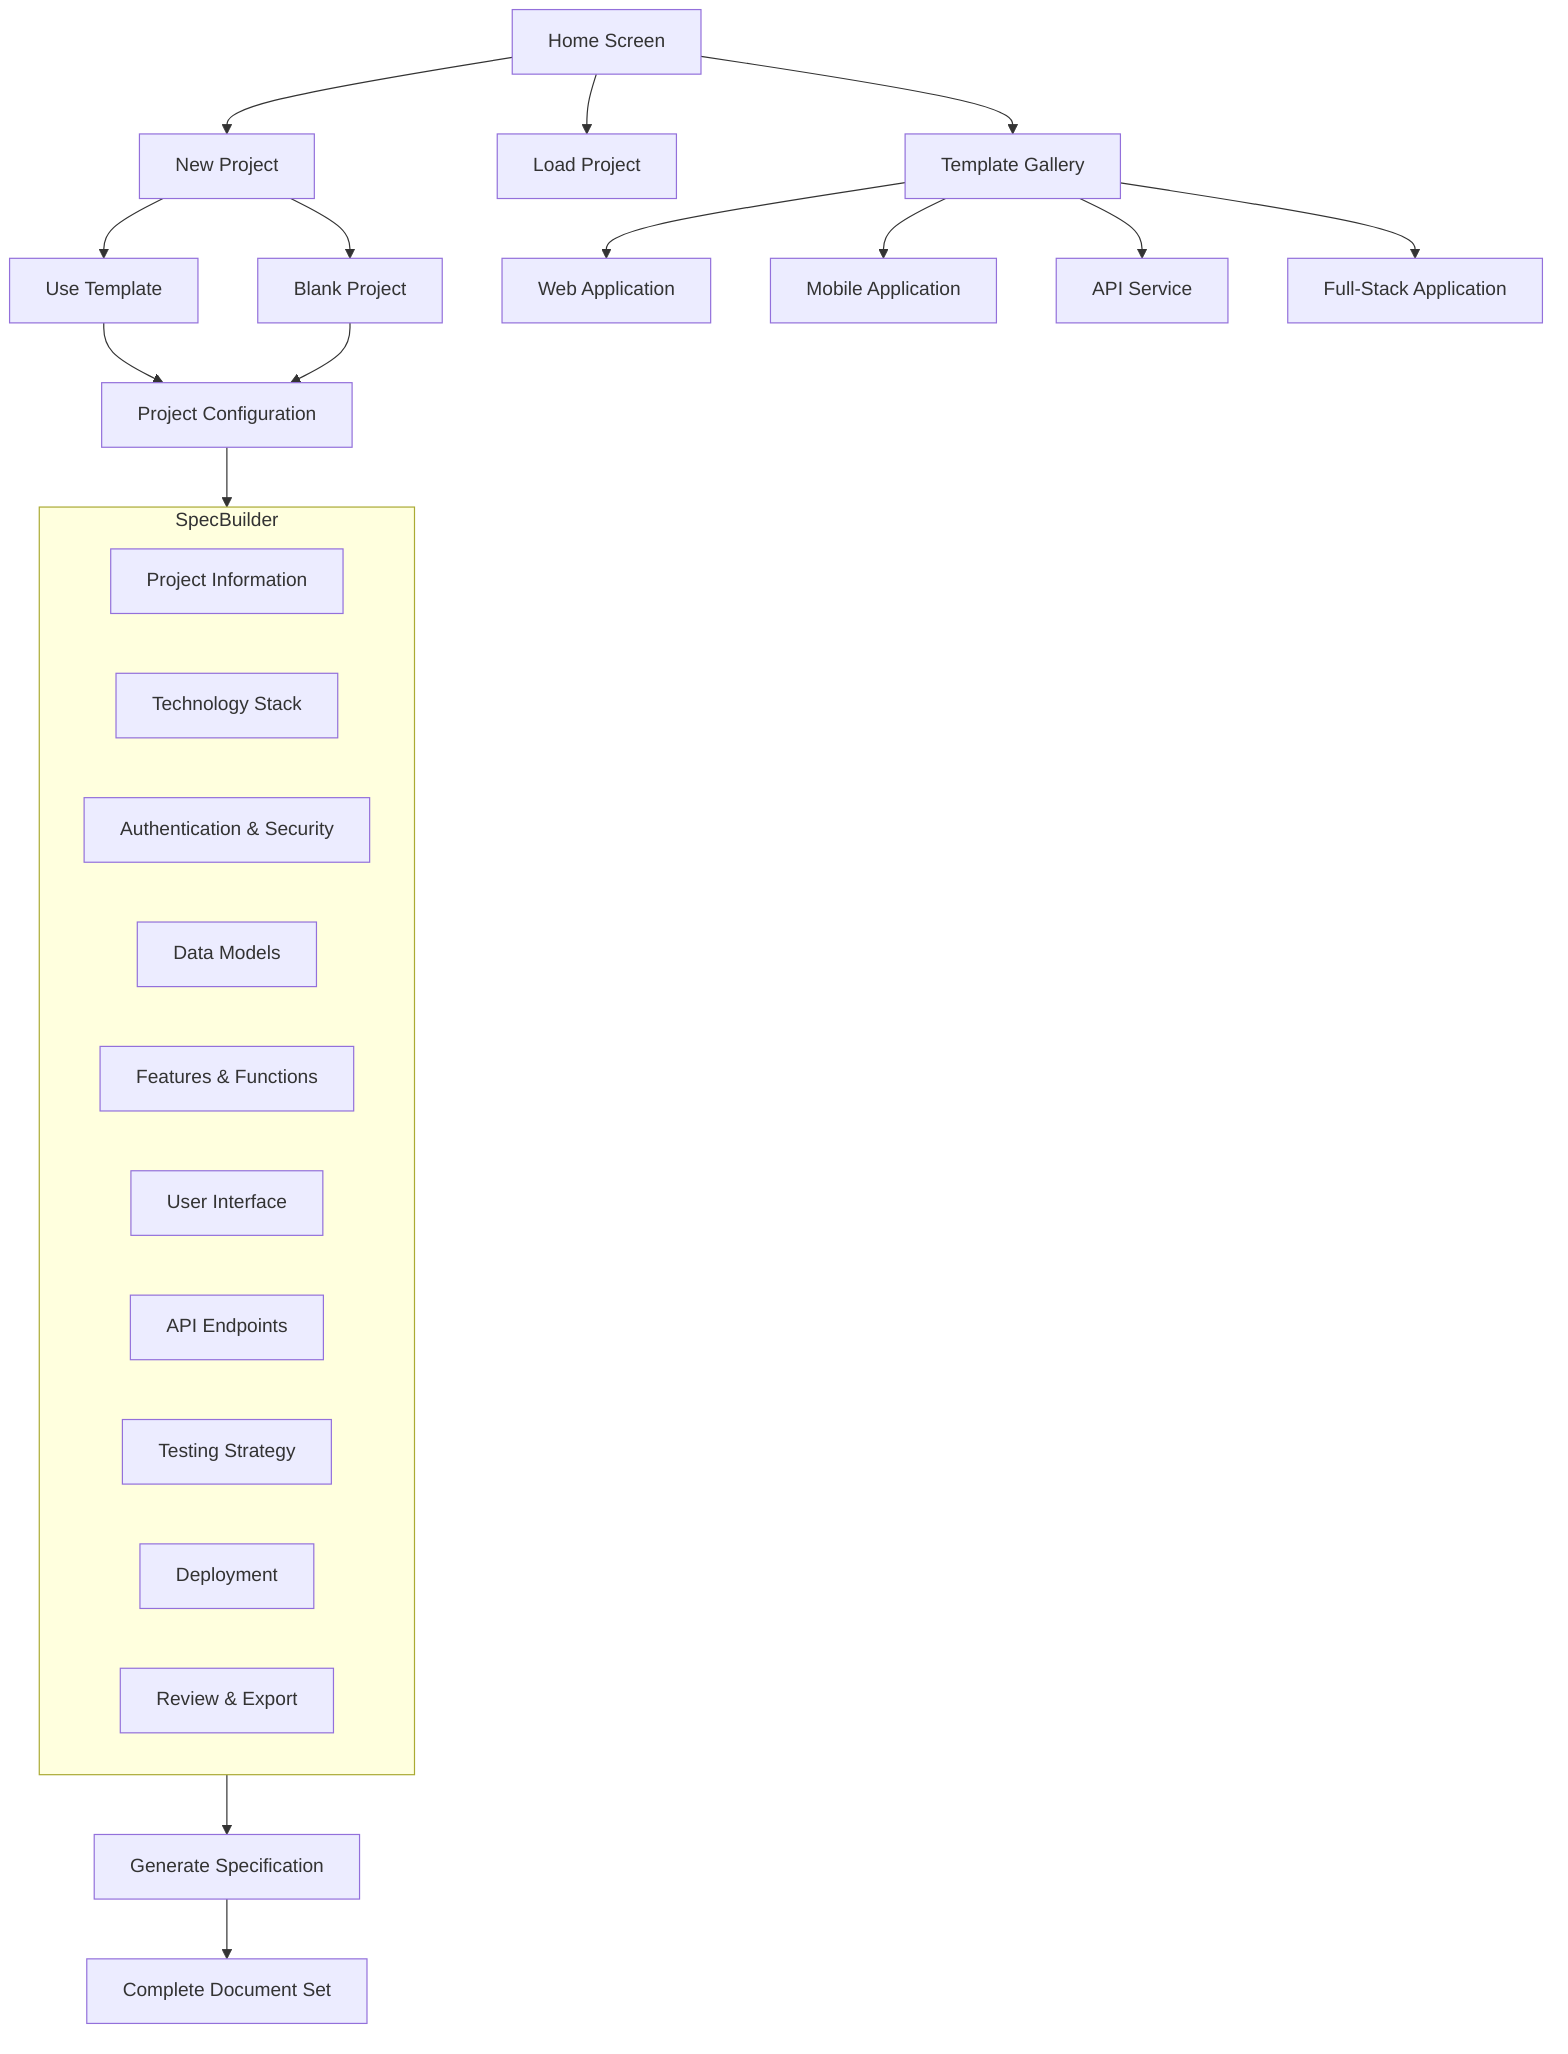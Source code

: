 flowchart TD
    Home[Home Screen] --> NewProject[New Project]
    Home --> LoadProject[Load Project]
    Home --> Templates[Template Gallery]
    
    NewProject --> BlankProject[Blank Project]
    NewProject --> UseTemplate[Use Template]
    
    Templates --> WebAppTemplate[Web Application]
    Templates --> MobileAppTemplate[Mobile Application]
    Templates --> APITemplate[API Service]
    Templates --> FullStackTemplate[Full-Stack Application]
    
    UseTemplate --> ProjectConfig[Project Configuration]
    BlankProject --> ProjectConfig
    
    ProjectConfig --> SpecBuilder[Specification Builder]
    
    subgraph SpecBuilder
        ProjectInfo[Project Information]
        TechStack[Technology Stack]
        Auth[Authentication & Security]
        DataModels[Data Models]
        Features[Features & Functions]
        UI[User Interface]
        API[API Endpoints]
        Testing[Testing Strategy]
        Deployment[Deployment]
        Review[Review & Export]
    end
    
    SpecBuilder --> Generate[Generate Specification]
    Generate --> DocumentSet[Complete Document Set]